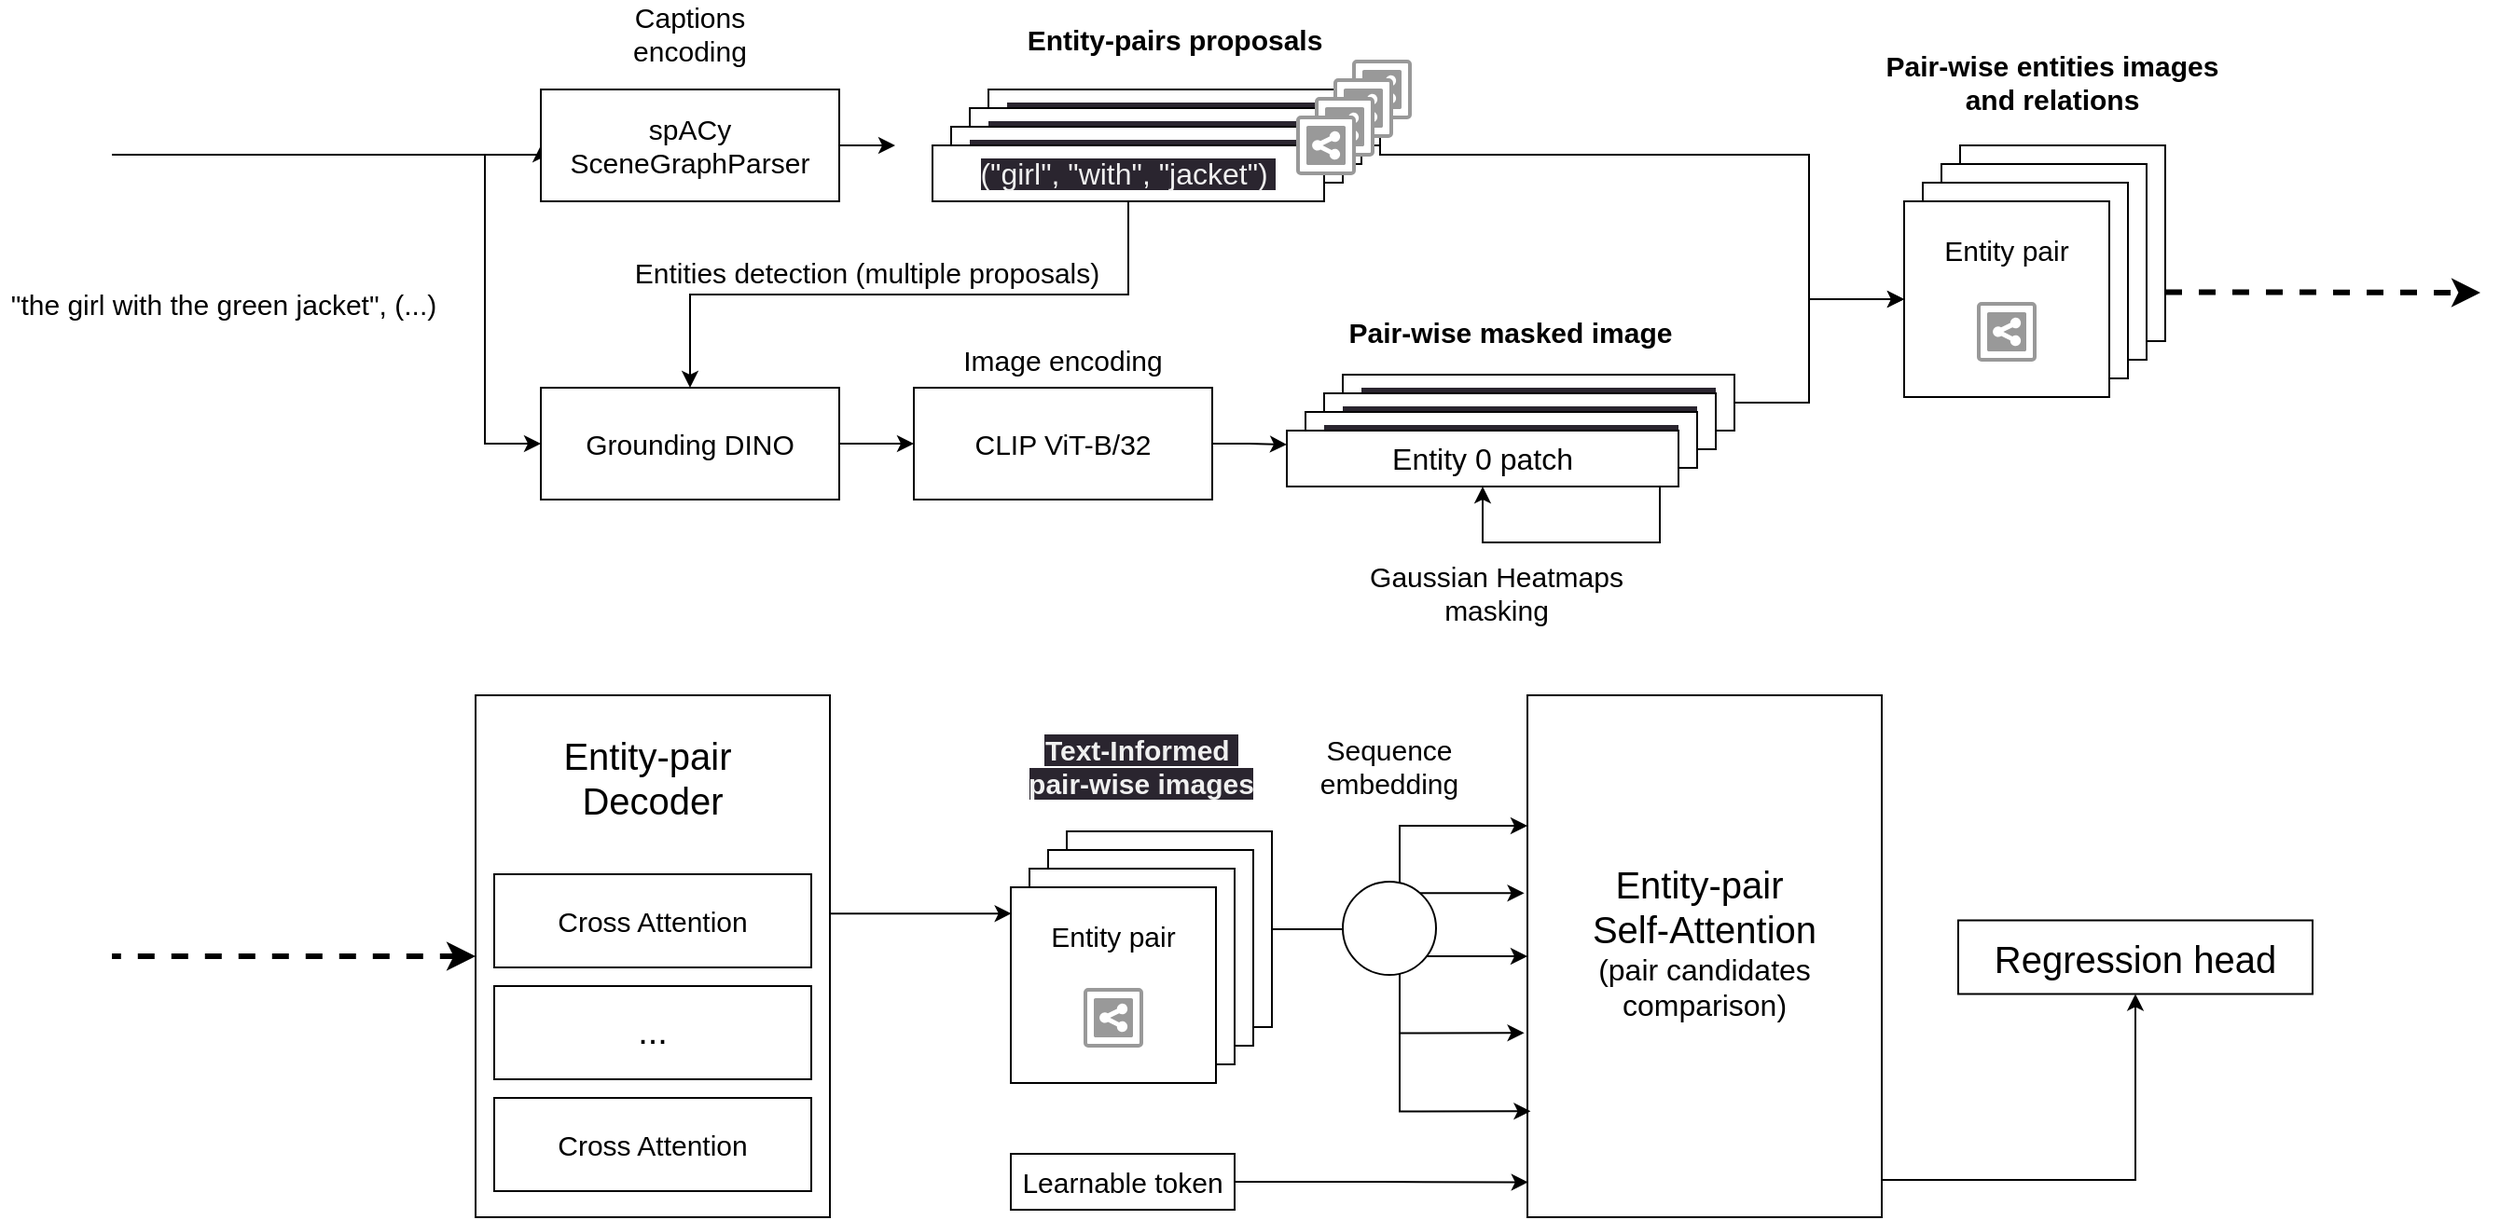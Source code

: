 <mxfile version="21.3.7" type="device">
  <diagram name="Pagina-1" id="kEziVovjsNs8uN7ADMmq">
    <mxGraphModel dx="1345" dy="734" grid="1" gridSize="10" guides="1" tooltips="1" connect="1" arrows="1" fold="1" page="1" pageScale="1" pageWidth="827" pageHeight="1169" math="0" shadow="0">
      <root>
        <mxCell id="0" />
        <mxCell id="1" parent="0" />
        <mxCell id="gjF2TH6GkfASPCd0vT3e-41" style="edgeStyle=orthogonalEdgeStyle;rounded=0;orthogonalLoop=1;jettySize=auto;html=1;entryX=0;entryY=0.5;entryDx=0;entryDy=0;" edge="1" parent="1" target="gjF2TH6GkfASPCd0vT3e-3">
          <mxGeometry relative="1" as="geometry">
            <mxPoint x="210" y="200.0" as="sourcePoint" />
            <Array as="points">
              <mxPoint x="300" y="200" />
              <mxPoint x="300" y="200" />
            </Array>
          </mxGeometry>
        </mxCell>
        <mxCell id="gjF2TH6GkfASPCd0vT3e-42" style="edgeStyle=orthogonalEdgeStyle;rounded=0;orthogonalLoop=1;jettySize=auto;html=1;entryX=0;entryY=0.5;entryDx=0;entryDy=0;" edge="1" parent="1" target="gjF2TH6GkfASPCd0vT3e-38">
          <mxGeometry relative="1" as="geometry">
            <mxPoint x="220" y="200" as="sourcePoint" />
            <Array as="points">
              <mxPoint x="410" y="200" />
              <mxPoint x="410" y="355" />
            </Array>
          </mxGeometry>
        </mxCell>
        <mxCell id="gjF2TH6GkfASPCd0vT3e-22" value="" style="edgeStyle=orthogonalEdgeStyle;rounded=0;orthogonalLoop=1;jettySize=auto;html=1;" edge="1" parent="1" source="gjF2TH6GkfASPCd0vT3e-3">
          <mxGeometry relative="1" as="geometry">
            <mxPoint x="630" y="195" as="targetPoint" />
          </mxGeometry>
        </mxCell>
        <mxCell id="gjF2TH6GkfASPCd0vT3e-3" value="spACy&lt;br&gt;SceneGraphParser" style="rounded=0;whiteSpace=wrap;html=1;fontSize=15;" vertex="1" parent="1">
          <mxGeometry x="440" y="165" width="160" height="60" as="geometry" />
        </mxCell>
        <mxCell id="gjF2TH6GkfASPCd0vT3e-36" value="Entity-pairs proposals" style="text;html=1;strokeColor=none;fillColor=none;align=center;verticalAlign=middle;whiteSpace=wrap;rounded=0;fontSize=15;fontStyle=1" vertex="1" parent="1">
          <mxGeometry x="660" y="123" width="240" height="30" as="geometry" />
        </mxCell>
        <mxCell id="gjF2TH6GkfASPCd0vT3e-37" value="Captions encoding" style="text;html=1;strokeColor=none;fillColor=none;align=center;verticalAlign=middle;whiteSpace=wrap;rounded=0;fontSize=15;" vertex="1" parent="1">
          <mxGeometry x="470" y="120" width="100" height="30" as="geometry" />
        </mxCell>
        <mxCell id="gjF2TH6GkfASPCd0vT3e-121" value="" style="edgeStyle=orthogonalEdgeStyle;rounded=0;orthogonalLoop=1;jettySize=auto;html=1;" edge="1" parent="1" source="gjF2TH6GkfASPCd0vT3e-38" target="gjF2TH6GkfASPCd0vT3e-120">
          <mxGeometry relative="1" as="geometry" />
        </mxCell>
        <mxCell id="gjF2TH6GkfASPCd0vT3e-38" value="Grounding DINO" style="rounded=0;whiteSpace=wrap;html=1;fontSize=15;" vertex="1" parent="1">
          <mxGeometry x="440" y="325" width="160" height="60" as="geometry" />
        </mxCell>
        <mxCell id="gjF2TH6GkfASPCd0vT3e-52" value="" style="group" vertex="1" connectable="0" parent="1">
          <mxGeometry x="650" y="165" width="240" height="60" as="geometry" />
        </mxCell>
        <mxCell id="gjF2TH6GkfASPCd0vT3e-24" value="&lt;span style=&quot;color: rgb(240, 240, 240); font-family: Helvetica; font-size: 16px; font-style: normal; font-variant-ligatures: normal; font-variant-caps: normal; font-weight: 400; letter-spacing: normal; orphans: 2; text-indent: 0px; text-transform: none; widows: 2; word-spacing: 0px; -webkit-text-stroke-width: 0px; background-color: rgb(42, 37, 47); text-decoration-thickness: initial; text-decoration-style: initial; text-decoration-color: initial; float: none; display: inline !important;&quot;&gt;(entity, relationship, entity)&lt;span&gt;&amp;nbsp;&lt;/span&gt;&lt;/span&gt;" style="rounded=0;whiteSpace=wrap;html=1;verticalAlign=middle;align=center;" vertex="1" parent="gjF2TH6GkfASPCd0vT3e-52">
          <mxGeometry x="30" width="210" height="30" as="geometry" />
        </mxCell>
        <mxCell id="gjF2TH6GkfASPCd0vT3e-25" value="&lt;span style=&quot;color: rgb(240, 240, 240); font-family: Helvetica; font-size: 16px; font-style: normal; font-variant-ligatures: normal; font-variant-caps: normal; font-weight: 400; letter-spacing: normal; orphans: 2; text-indent: 0px; text-transform: none; widows: 2; word-spacing: 0px; -webkit-text-stroke-width: 0px; background-color: rgb(42, 37, 47); text-decoration-thickness: initial; text-decoration-style: initial; text-decoration-color: initial; float: none; display: inline !important;&quot;&gt;(entity, relationship, entity)&lt;span&gt;&amp;nbsp;&lt;/span&gt;&lt;/span&gt;" style="rounded=0;whiteSpace=wrap;html=1;verticalAlign=middle;align=center;" vertex="1" parent="gjF2TH6GkfASPCd0vT3e-52">
          <mxGeometry x="20" y="10" width="210" height="30" as="geometry" />
        </mxCell>
        <mxCell id="gjF2TH6GkfASPCd0vT3e-28" value="&lt;span style=&quot;color: rgb(240, 240, 240); font-family: Helvetica; font-size: 16px; font-style: normal; font-variant-ligatures: normal; font-variant-caps: normal; font-weight: 400; letter-spacing: normal; orphans: 2; text-indent: 0px; text-transform: none; widows: 2; word-spacing: 0px; -webkit-text-stroke-width: 0px; background-color: rgb(42, 37, 47); text-decoration-thickness: initial; text-decoration-style: initial; text-decoration-color: initial; float: none; display: inline !important;&quot;&gt;(entity, relationship, entity)&lt;span&gt;&amp;nbsp;&lt;/span&gt;&lt;/span&gt;" style="rounded=0;whiteSpace=wrap;html=1;verticalAlign=middle;align=center;" vertex="1" parent="gjF2TH6GkfASPCd0vT3e-52">
          <mxGeometry x="10" y="20" width="210" height="30" as="geometry" />
        </mxCell>
        <mxCell id="gjF2TH6GkfASPCd0vT3e-29" value="&lt;span style=&quot;color: rgb(240, 240, 240); font-family: Helvetica; font-size: 16px; font-style: normal; font-variant-ligatures: normal; font-variant-caps: normal; font-weight: 400; letter-spacing: normal; orphans: 2; text-indent: 0px; text-transform: none; widows: 2; word-spacing: 0px; -webkit-text-stroke-width: 0px; background-color: rgb(42, 37, 47); text-decoration-thickness: initial; text-decoration-style: initial; text-decoration-color: initial; float: none; display: inline !important;&quot;&gt;(&quot;girl&quot;, &quot;with&quot;, &quot;jacket&quot;)&lt;span&gt;&amp;nbsp;&lt;/span&gt;&lt;/span&gt;" style="rounded=0;whiteSpace=wrap;html=1;verticalAlign=middle;align=center;" vertex="1" parent="gjF2TH6GkfASPCd0vT3e-52">
          <mxGeometry y="30" width="210" height="30" as="geometry" />
        </mxCell>
        <mxCell id="gjF2TH6GkfASPCd0vT3e-53" value="" style="group" vertex="1" connectable="0" parent="1">
          <mxGeometry x="840" y="318" width="240" height="60" as="geometry" />
        </mxCell>
        <mxCell id="gjF2TH6GkfASPCd0vT3e-63" style="edgeStyle=orthogonalEdgeStyle;rounded=0;orthogonalLoop=1;jettySize=auto;html=1;entryX=0.5;entryY=1;entryDx=0;entryDy=0;exitX=0.914;exitY=1.013;exitDx=0;exitDy=0;exitPerimeter=0;" edge="1" parent="gjF2TH6GkfASPCd0vT3e-53" source="gjF2TH6GkfASPCd0vT3e-48" target="gjF2TH6GkfASPCd0vT3e-49">
          <mxGeometry relative="1" as="geometry">
            <Array as="points">
              <mxPoint x="200" y="50" />
              <mxPoint x="200" y="90" />
              <mxPoint x="105" y="90" />
            </Array>
          </mxGeometry>
        </mxCell>
        <mxCell id="gjF2TH6GkfASPCd0vT3e-46" value="&lt;span style=&quot;color: rgb(240, 240, 240); font-family: Helvetica; font-size: 16px; font-style: normal; font-variant-ligatures: normal; font-variant-caps: normal; font-weight: 400; letter-spacing: normal; orphans: 2; text-indent: 0px; text-transform: none; widows: 2; word-spacing: 0px; -webkit-text-stroke-width: 0px; background-color: rgb(42, 37, 47); text-decoration-thickness: initial; text-decoration-style: initial; text-decoration-color: initial; float: none; display: inline !important;&quot;&gt;(entity, relationship, entity)&lt;span&gt;&amp;nbsp;&lt;/span&gt;&lt;/span&gt;" style="rounded=0;whiteSpace=wrap;html=1;verticalAlign=middle;align=center;" vertex="1" parent="gjF2TH6GkfASPCd0vT3e-53">
          <mxGeometry x="30" width="210" height="30" as="geometry" />
        </mxCell>
        <mxCell id="gjF2TH6GkfASPCd0vT3e-47" value="&lt;span style=&quot;color: rgb(240, 240, 240); font-family: Helvetica; font-size: 16px; font-style: normal; font-variant-ligatures: normal; font-variant-caps: normal; font-weight: 400; letter-spacing: normal; orphans: 2; text-indent: 0px; text-transform: none; widows: 2; word-spacing: 0px; -webkit-text-stroke-width: 0px; background-color: rgb(42, 37, 47); text-decoration-thickness: initial; text-decoration-style: initial; text-decoration-color: initial; float: none; display: inline !important;&quot;&gt;(entity, relationship, entity)&lt;span&gt;&amp;nbsp;&lt;/span&gt;&lt;/span&gt;" style="rounded=0;whiteSpace=wrap;html=1;verticalAlign=middle;align=center;" vertex="1" parent="gjF2TH6GkfASPCd0vT3e-53">
          <mxGeometry x="20" y="10" width="210" height="30" as="geometry" />
        </mxCell>
        <mxCell id="gjF2TH6GkfASPCd0vT3e-48" value="&lt;span style=&quot;color: rgb(240, 240, 240); font-family: Helvetica; font-size: 16px; font-style: normal; font-variant-ligatures: normal; font-variant-caps: normal; font-weight: 400; letter-spacing: normal; orphans: 2; text-indent: 0px; text-transform: none; widows: 2; word-spacing: 0px; -webkit-text-stroke-width: 0px; background-color: rgb(42, 37, 47); text-decoration-thickness: initial; text-decoration-style: initial; text-decoration-color: initial; float: none; display: inline !important;&quot;&gt;(entity, relationship, entity)&lt;span&gt;&amp;nbsp;&lt;/span&gt;&lt;/span&gt;" style="rounded=0;whiteSpace=wrap;html=1;verticalAlign=middle;align=center;" vertex="1" parent="gjF2TH6GkfASPCd0vT3e-53">
          <mxGeometry x="10" y="20" width="210" height="30" as="geometry" />
        </mxCell>
        <mxCell id="gjF2TH6GkfASPCd0vT3e-49" value="&lt;span style=&quot;font-size: 16px;&quot;&gt;Entity 0 patch&lt;/span&gt;" style="rounded=0;whiteSpace=wrap;html=1;verticalAlign=middle;align=center;" vertex="1" parent="gjF2TH6GkfASPCd0vT3e-53">
          <mxGeometry y="30" width="210" height="30" as="geometry" />
        </mxCell>
        <mxCell id="gjF2TH6GkfASPCd0vT3e-64" value="Gaussian Heatmaps masking" style="text;html=1;strokeColor=none;fillColor=none;align=center;verticalAlign=middle;whiteSpace=wrap;rounded=0;fontSize=15;" vertex="1" parent="1">
          <mxGeometry x="880" y="420" width="145" height="30" as="geometry" />
        </mxCell>
        <mxCell id="gjF2TH6GkfASPCd0vT3e-79" value="" style="group" vertex="1" connectable="0" parent="1">
          <mxGeometry x="846" y="150" width="60" height="60" as="geometry" />
        </mxCell>
        <mxCell id="gjF2TH6GkfASPCd0vT3e-71" value="" style="strokeColor=#999999;verticalLabelPosition=bottom;shadow=0;dashed=0;verticalAlign=top;strokeWidth=2;html=1;shape=mxgraph.mockup.misc.shareIcon;" vertex="1" parent="gjF2TH6GkfASPCd0vT3e-79">
          <mxGeometry x="30" width="30" height="30" as="geometry" />
        </mxCell>
        <mxCell id="gjF2TH6GkfASPCd0vT3e-76" value="" style="strokeColor=#999999;verticalLabelPosition=bottom;shadow=0;dashed=0;verticalAlign=top;strokeWidth=2;html=1;shape=mxgraph.mockup.misc.shareIcon;" vertex="1" parent="gjF2TH6GkfASPCd0vT3e-79">
          <mxGeometry x="20" y="10" width="30" height="30" as="geometry" />
        </mxCell>
        <mxCell id="gjF2TH6GkfASPCd0vT3e-77" value="" style="strokeColor=#999999;verticalLabelPosition=bottom;shadow=0;dashed=0;verticalAlign=top;strokeWidth=2;html=1;shape=mxgraph.mockup.misc.shareIcon;" vertex="1" parent="gjF2TH6GkfASPCd0vT3e-79">
          <mxGeometry x="10" y="20" width="30" height="30" as="geometry" />
        </mxCell>
        <mxCell id="gjF2TH6GkfASPCd0vT3e-78" value="" style="strokeColor=#999999;verticalLabelPosition=bottom;shadow=0;dashed=0;verticalAlign=top;strokeWidth=2;html=1;shape=mxgraph.mockup.misc.shareIcon;" vertex="1" parent="gjF2TH6GkfASPCd0vT3e-79">
          <mxGeometry y="30" width="30" height="30" as="geometry" />
        </mxCell>
        <mxCell id="gjF2TH6GkfASPCd0vT3e-99" value="" style="group" vertex="1" connectable="0" parent="1">
          <mxGeometry x="1030" y="310" width="60" height="60" as="geometry" />
        </mxCell>
        <mxCell id="gjF2TH6GkfASPCd0vT3e-88" value="" style="shape=image;html=1;verticalAlign=top;verticalLabelPosition=bottom;labelBackgroundColor=#ffffff;imageAspect=0;aspect=fixed;image=https://cdn4.iconfinder.com/data/icons/essentials-72/24/006_-_Image-128.png;container=0;" vertex="1" parent="gjF2TH6GkfASPCd0vT3e-99">
          <mxGeometry x="30" width="30" height="30" as="geometry" />
        </mxCell>
        <mxCell id="gjF2TH6GkfASPCd0vT3e-93" value="" style="shape=image;html=1;verticalAlign=top;verticalLabelPosition=bottom;labelBackgroundColor=#ffffff;imageAspect=0;aspect=fixed;image=https://cdn4.iconfinder.com/data/icons/essentials-72/24/006_-_Image-128.png;container=0;" vertex="1" parent="gjF2TH6GkfASPCd0vT3e-99">
          <mxGeometry x="20" y="8" width="30" height="30" as="geometry" />
        </mxCell>
        <mxCell id="gjF2TH6GkfASPCd0vT3e-94" value="" style="shape=image;html=1;verticalAlign=top;verticalLabelPosition=bottom;labelBackgroundColor=#ffffff;imageAspect=0;aspect=fixed;image=https://cdn4.iconfinder.com/data/icons/essentials-72/24/006_-_Image-128.png;container=0;" vertex="1" parent="gjF2TH6GkfASPCd0vT3e-99">
          <mxGeometry x="10" y="18" width="30" height="30" as="geometry" />
        </mxCell>
        <mxCell id="gjF2TH6GkfASPCd0vT3e-95" value="" style="shape=image;html=1;verticalAlign=top;verticalLabelPosition=bottom;labelBackgroundColor=#ffffff;imageAspect=0;aspect=fixed;image=https://cdn4.iconfinder.com/data/icons/essentials-72/24/006_-_Image-128.png;container=0;" vertex="1" parent="gjF2TH6GkfASPCd0vT3e-99">
          <mxGeometry y="28" width="30" height="30" as="geometry" />
        </mxCell>
        <mxCell id="gjF2TH6GkfASPCd0vT3e-107" value="" style="shape=image;verticalLabelPosition=bottom;labelBackgroundColor=default;verticalAlign=top;aspect=fixed;imageAspect=0;image=https://corporate.bclc.com/articles/winners/2023/colleagues-from-burnaby-workplace-win--7-million-playing-daily-g/_jcr_content/root/responsivegrid/article_header.coreimg.jpeg/1682373875021/petrovici%252C-iuliana-%2528in-trust%2529%252C-daily-grand%252C-group-photo.jpeg;" vertex="1" parent="1">
          <mxGeometry x="163.18" y="135" width="213.65" height="120" as="geometry" />
        </mxCell>
        <mxCell id="gjF2TH6GkfASPCd0vT3e-109" value="&quot;the girl with the green jacket&quot;, (...)" style="text;html=1;strokeColor=none;fillColor=none;align=center;verticalAlign=middle;whiteSpace=wrap;rounded=0;fontSize=15;" vertex="1" parent="1">
          <mxGeometry x="150" y="265" width="240" height="30" as="geometry" />
        </mxCell>
        <mxCell id="gjF2TH6GkfASPCd0vT3e-117" style="edgeStyle=orthogonalEdgeStyle;rounded=0;orthogonalLoop=1;jettySize=auto;html=1;exitX=0.5;exitY=1;exitDx=0;exitDy=0;entryX=0.5;entryY=0;entryDx=0;entryDy=0;" edge="1" parent="1" source="gjF2TH6GkfASPCd0vT3e-29" target="gjF2TH6GkfASPCd0vT3e-38">
          <mxGeometry relative="1" as="geometry" />
        </mxCell>
        <mxCell id="gjF2TH6GkfASPCd0vT3e-118" value="Pair-wise masked image" style="text;html=1;strokeColor=none;fillColor=none;align=center;verticalAlign=middle;whiteSpace=wrap;rounded=0;fontSize=15;fontStyle=1" vertex="1" parent="1">
          <mxGeometry x="840" y="280" width="240" height="30" as="geometry" />
        </mxCell>
        <mxCell id="gjF2TH6GkfASPCd0vT3e-119" value="Entities detection (multiple proposals)" style="text;html=1;strokeColor=none;fillColor=none;align=center;verticalAlign=middle;whiteSpace=wrap;rounded=0;fontSize=15;" vertex="1" parent="1">
          <mxGeometry x="480" y="247.5" width="270" height="30" as="geometry" />
        </mxCell>
        <mxCell id="gjF2TH6GkfASPCd0vT3e-122" style="edgeStyle=orthogonalEdgeStyle;rounded=0;orthogonalLoop=1;jettySize=auto;html=1;exitX=1;exitY=0.5;exitDx=0;exitDy=0;entryX=0;entryY=0.25;entryDx=0;entryDy=0;" edge="1" parent="1" source="gjF2TH6GkfASPCd0vT3e-120" target="gjF2TH6GkfASPCd0vT3e-49">
          <mxGeometry relative="1" as="geometry" />
        </mxCell>
        <mxCell id="gjF2TH6GkfASPCd0vT3e-120" value="CLIP ViT-B/32" style="rounded=0;whiteSpace=wrap;html=1;fontSize=15;" vertex="1" parent="1">
          <mxGeometry x="640" y="325" width="160" height="60" as="geometry" />
        </mxCell>
        <mxCell id="gjF2TH6GkfASPCd0vT3e-125" value="Image encoding" style="text;html=1;strokeColor=none;fillColor=none;align=center;verticalAlign=middle;whiteSpace=wrap;rounded=0;fontSize=15;" vertex="1" parent="1">
          <mxGeometry x="660" y="295" width="120" height="30" as="geometry" />
        </mxCell>
        <mxCell id="gjF2TH6GkfASPCd0vT3e-131" value="&lt;span style=&quot;font-size: 15px;&quot;&gt;&lt;b&gt;Pair-wise entities images and relations&lt;/b&gt;&lt;/span&gt;" style="text;html=1;strokeColor=none;fillColor=none;align=center;verticalAlign=middle;whiteSpace=wrap;rounded=0;" vertex="1" parent="1">
          <mxGeometry x="1150" y="131" width="201" height="60" as="geometry" />
        </mxCell>
        <mxCell id="gjF2TH6GkfASPCd0vT3e-173" value="" style="group" vertex="1" connectable="0" parent="1">
          <mxGeometry x="1171" y="195" width="140" height="135" as="geometry" />
        </mxCell>
        <mxCell id="gjF2TH6GkfASPCd0vT3e-140" value="" style="group" vertex="1" connectable="0" parent="gjF2TH6GkfASPCd0vT3e-173">
          <mxGeometry x="30" width="110" height="125" as="geometry" />
        </mxCell>
        <mxCell id="gjF2TH6GkfASPCd0vT3e-69" value="&lt;font style=&quot;font-size: 15px;&quot;&gt;Entity pair&lt;br&gt;&lt;br&gt;&lt;br&gt;&lt;br&gt;&lt;/font&gt;" style="rounded=0;whiteSpace=wrap;html=1;" vertex="1" parent="gjF2TH6GkfASPCd0vT3e-140">
          <mxGeometry width="110" height="105" as="geometry" />
        </mxCell>
        <mxCell id="gjF2TH6GkfASPCd0vT3e-137" value="" style="shape=image;html=1;verticalAlign=top;verticalLabelPosition=bottom;labelBackgroundColor=#ffffff;imageAspect=0;aspect=fixed;image=https://cdn4.iconfinder.com/data/icons/essentials-72/24/006_-_Image-128.png;container=0;" vertex="1" parent="gjF2TH6GkfASPCd0vT3e-140">
          <mxGeometry x="20" y="65" width="30" height="30" as="geometry" />
        </mxCell>
        <mxCell id="gjF2TH6GkfASPCd0vT3e-138" value="" style="strokeColor=#999999;verticalLabelPosition=bottom;shadow=0;dashed=0;verticalAlign=top;strokeWidth=2;html=1;shape=mxgraph.mockup.misc.shareIcon;" vertex="1" parent="gjF2TH6GkfASPCd0vT3e-140">
          <mxGeometry x="40" y="55" width="30" height="30" as="geometry" />
        </mxCell>
        <mxCell id="gjF2TH6GkfASPCd0vT3e-139" value="" style="shape=image;html=1;verticalAlign=top;verticalLabelPosition=bottom;labelBackgroundColor=#ffffff;imageAspect=0;aspect=fixed;image=https://cdn4.iconfinder.com/data/icons/essentials-72/24/006_-_Image-128.png;container=0;" vertex="1" parent="gjF2TH6GkfASPCd0vT3e-140">
          <mxGeometry x="60" y="38" width="30" height="30" as="geometry" />
        </mxCell>
        <mxCell id="gjF2TH6GkfASPCd0vT3e-153" value="" style="group" vertex="1" connectable="0" parent="gjF2TH6GkfASPCd0vT3e-140">
          <mxGeometry x="-10" y="10" width="110" height="115" as="geometry" />
        </mxCell>
        <mxCell id="gjF2TH6GkfASPCd0vT3e-154" value="&lt;font style=&quot;font-size: 15px;&quot;&gt;Entity pair&lt;br&gt;&lt;br&gt;&lt;br&gt;&lt;br&gt;&lt;/font&gt;" style="rounded=0;whiteSpace=wrap;html=1;" vertex="1" parent="gjF2TH6GkfASPCd0vT3e-153">
          <mxGeometry width="110" height="105" as="geometry" />
        </mxCell>
        <mxCell id="gjF2TH6GkfASPCd0vT3e-155" value="" style="shape=image;html=1;verticalAlign=top;verticalLabelPosition=bottom;labelBackgroundColor=#ffffff;imageAspect=0;aspect=fixed;image=https://cdn4.iconfinder.com/data/icons/essentials-72/24/006_-_Image-128.png;container=0;" vertex="1" parent="gjF2TH6GkfASPCd0vT3e-153">
          <mxGeometry x="20" y="65" width="30" height="30" as="geometry" />
        </mxCell>
        <mxCell id="gjF2TH6GkfASPCd0vT3e-156" value="" style="strokeColor=#999999;verticalLabelPosition=bottom;shadow=0;dashed=0;verticalAlign=top;strokeWidth=2;html=1;shape=mxgraph.mockup.misc.shareIcon;" vertex="1" parent="gjF2TH6GkfASPCd0vT3e-153">
          <mxGeometry x="40" y="55" width="30" height="30" as="geometry" />
        </mxCell>
        <mxCell id="gjF2TH6GkfASPCd0vT3e-157" value="" style="shape=image;html=1;verticalAlign=top;verticalLabelPosition=bottom;labelBackgroundColor=#ffffff;imageAspect=0;aspect=fixed;image=https://cdn4.iconfinder.com/data/icons/essentials-72/24/006_-_Image-128.png;container=0;" vertex="1" parent="gjF2TH6GkfASPCd0vT3e-153">
          <mxGeometry x="60" y="38" width="30" height="30" as="geometry" />
        </mxCell>
        <mxCell id="gjF2TH6GkfASPCd0vT3e-163" value="" style="group" vertex="1" connectable="0" parent="gjF2TH6GkfASPCd0vT3e-153">
          <mxGeometry x="-10" y="10" width="110" height="105" as="geometry" />
        </mxCell>
        <mxCell id="gjF2TH6GkfASPCd0vT3e-164" value="&lt;font style=&quot;font-size: 15px;&quot;&gt;Entity pair&lt;br&gt;&lt;br&gt;&lt;br&gt;&lt;br&gt;&lt;/font&gt;" style="rounded=0;whiteSpace=wrap;html=1;" vertex="1" parent="gjF2TH6GkfASPCd0vT3e-163">
          <mxGeometry width="110" height="105" as="geometry" />
        </mxCell>
        <mxCell id="gjF2TH6GkfASPCd0vT3e-165" value="" style="shape=image;html=1;verticalAlign=top;verticalLabelPosition=bottom;labelBackgroundColor=#ffffff;imageAspect=0;aspect=fixed;image=https://cdn4.iconfinder.com/data/icons/essentials-72/24/006_-_Image-128.png;container=0;" vertex="1" parent="gjF2TH6GkfASPCd0vT3e-163">
          <mxGeometry x="20" y="65" width="30" height="30" as="geometry" />
        </mxCell>
        <mxCell id="gjF2TH6GkfASPCd0vT3e-166" value="" style="strokeColor=#999999;verticalLabelPosition=bottom;shadow=0;dashed=0;verticalAlign=top;strokeWidth=2;html=1;shape=mxgraph.mockup.misc.shareIcon;" vertex="1" parent="gjF2TH6GkfASPCd0vT3e-163">
          <mxGeometry x="40" y="55" width="30" height="30" as="geometry" />
        </mxCell>
        <mxCell id="gjF2TH6GkfASPCd0vT3e-167" value="" style="shape=image;html=1;verticalAlign=top;verticalLabelPosition=bottom;labelBackgroundColor=#ffffff;imageAspect=0;aspect=fixed;image=https://cdn4.iconfinder.com/data/icons/essentials-72/24/006_-_Image-128.png;container=0;" vertex="1" parent="gjF2TH6GkfASPCd0vT3e-163">
          <mxGeometry x="60" y="38" width="30" height="30" as="geometry" />
        </mxCell>
        <mxCell id="gjF2TH6GkfASPCd0vT3e-168" value="" style="group" vertex="1" connectable="0" parent="gjF2TH6GkfASPCd0vT3e-173">
          <mxGeometry y="30" width="110" height="105" as="geometry" />
        </mxCell>
        <mxCell id="gjF2TH6GkfASPCd0vT3e-169" value="&lt;font style=&quot;font-size: 15px;&quot;&gt;Entity pair&lt;br&gt;&lt;br&gt;&lt;br&gt;&lt;br&gt;&lt;/font&gt;" style="rounded=0;whiteSpace=wrap;html=1;" vertex="1" parent="gjF2TH6GkfASPCd0vT3e-168">
          <mxGeometry width="110" height="105" as="geometry" />
        </mxCell>
        <mxCell id="gjF2TH6GkfASPCd0vT3e-170" value="" style="shape=image;html=1;verticalAlign=top;verticalLabelPosition=bottom;labelBackgroundColor=#ffffff;imageAspect=0;aspect=fixed;image=https://cdn4.iconfinder.com/data/icons/essentials-72/24/006_-_Image-128.png;container=0;" vertex="1" parent="gjF2TH6GkfASPCd0vT3e-168">
          <mxGeometry x="20" y="65" width="30" height="30" as="geometry" />
        </mxCell>
        <mxCell id="gjF2TH6GkfASPCd0vT3e-171" value="" style="strokeColor=#999999;verticalLabelPosition=bottom;shadow=0;dashed=0;verticalAlign=top;strokeWidth=2;html=1;shape=mxgraph.mockup.misc.shareIcon;" vertex="1" parent="gjF2TH6GkfASPCd0vT3e-168">
          <mxGeometry x="40" y="55" width="30" height="30" as="geometry" />
        </mxCell>
        <mxCell id="gjF2TH6GkfASPCd0vT3e-172" value="" style="shape=image;html=1;verticalAlign=top;verticalLabelPosition=bottom;labelBackgroundColor=#ffffff;imageAspect=0;aspect=fixed;image=https://cdn4.iconfinder.com/data/icons/essentials-72/24/006_-_Image-128.png;container=0;" vertex="1" parent="gjF2TH6GkfASPCd0vT3e-168">
          <mxGeometry x="60" y="38" width="30" height="30" as="geometry" />
        </mxCell>
        <mxCell id="gjF2TH6GkfASPCd0vT3e-174" style="edgeStyle=orthogonalEdgeStyle;rounded=0;orthogonalLoop=1;jettySize=auto;html=1;exitX=1;exitY=1;exitDx=0;exitDy=0;entryX=0;entryY=0.5;entryDx=0;entryDy=0;" edge="1" parent="1" source="gjF2TH6GkfASPCd0vT3e-24" target="gjF2TH6GkfASPCd0vT3e-169">
          <mxGeometry relative="1" as="geometry">
            <Array as="points">
              <mxPoint x="890" y="200" />
              <mxPoint x="1120" y="200" />
              <mxPoint x="1120" y="277" />
            </Array>
          </mxGeometry>
        </mxCell>
        <mxCell id="gjF2TH6GkfASPCd0vT3e-175" style="edgeStyle=orthogonalEdgeStyle;rounded=0;orthogonalLoop=1;jettySize=auto;html=1;entryX=0;entryY=0.5;entryDx=0;entryDy=0;" edge="1" parent="1" source="gjF2TH6GkfASPCd0vT3e-46" target="gjF2TH6GkfASPCd0vT3e-169">
          <mxGeometry relative="1" as="geometry">
            <Array as="points">
              <mxPoint x="1120" y="333" />
              <mxPoint x="1120" y="277" />
            </Array>
          </mxGeometry>
        </mxCell>
        <mxCell id="gjF2TH6GkfASPCd0vT3e-176" style="edgeStyle=orthogonalEdgeStyle;rounded=0;orthogonalLoop=1;jettySize=auto;html=1;exitX=1;exitY=0.75;exitDx=0;exitDy=0;strokeWidth=3;endArrow=classic;endFill=1;dashed=1;" edge="1" parent="1" source="gjF2TH6GkfASPCd0vT3e-69">
          <mxGeometry relative="1" as="geometry">
            <mxPoint x="1480" y="274" as="targetPoint" />
          </mxGeometry>
        </mxCell>
        <mxCell id="gjF2TH6GkfASPCd0vT3e-185" value="" style="edgeStyle=orthogonalEdgeStyle;rounded=0;orthogonalLoop=1;jettySize=auto;html=1;startArrow=classic;startFill=1;endArrow=none;endFill=0;dashed=1;strokeWidth=3;" edge="1" parent="1" source="gjF2TH6GkfASPCd0vT3e-177">
          <mxGeometry relative="1" as="geometry">
            <mxPoint x="210" y="630" as="targetPoint" />
          </mxGeometry>
        </mxCell>
        <mxCell id="gjF2TH6GkfASPCd0vT3e-208" style="edgeStyle=orthogonalEdgeStyle;rounded=0;orthogonalLoop=1;jettySize=auto;html=1;exitX=1;exitY=0.5;exitDx=0;exitDy=0;entryX=0.003;entryY=0.134;entryDx=0;entryDy=0;entryPerimeter=0;" edge="1" parent="1" source="gjF2TH6GkfASPCd0vT3e-177" target="gjF2TH6GkfASPCd0vT3e-204">
          <mxGeometry relative="1" as="geometry">
            <Array as="points">
              <mxPoint x="595" y="607" />
            </Array>
          </mxGeometry>
        </mxCell>
        <mxCell id="gjF2TH6GkfASPCd0vT3e-177" value="&lt;font style=&quot;font-size: 20px;&quot;&gt;Entity-pair&amp;nbsp;&lt;br&gt;Decoder&lt;br&gt;&lt;br&gt;&lt;br&gt;&lt;br&gt;&lt;br&gt;&lt;br&gt;&lt;br&gt;&lt;br&gt;&lt;br&gt;&lt;/font&gt;" style="rounded=0;whiteSpace=wrap;html=1;" vertex="1" parent="1">
          <mxGeometry x="405" y="490" width="190" height="280" as="geometry" />
        </mxCell>
        <mxCell id="gjF2TH6GkfASPCd0vT3e-178" value="&lt;font style=&quot;font-size: 15px;&quot;&gt;Cross Attention&lt;/font&gt;" style="rounded=0;whiteSpace=wrap;html=1;" vertex="1" parent="1">
          <mxGeometry x="415" y="706" width="170" height="50" as="geometry" />
        </mxCell>
        <mxCell id="gjF2TH6GkfASPCd0vT3e-179" value="&lt;font style=&quot;font-size: 19px;&quot;&gt;...&lt;/font&gt;" style="rounded=0;whiteSpace=wrap;html=1;" vertex="1" parent="1">
          <mxGeometry x="415" y="646" width="170" height="50" as="geometry" />
        </mxCell>
        <mxCell id="gjF2TH6GkfASPCd0vT3e-180" value="&lt;font style=&quot;font-size: 15px;&quot;&gt;Cross Attention&lt;/font&gt;" style="rounded=0;whiteSpace=wrap;html=1;" vertex="1" parent="1">
          <mxGeometry x="415" y="586" width="170" height="50" as="geometry" />
        </mxCell>
        <mxCell id="gjF2TH6GkfASPCd0vT3e-241" style="edgeStyle=orthogonalEdgeStyle;rounded=0;orthogonalLoop=1;jettySize=auto;html=1;exitX=1;exitY=0.75;exitDx=0;exitDy=0;entryX=0.5;entryY=1;entryDx=0;entryDy=0;" edge="1" parent="1" source="gjF2TH6GkfASPCd0vT3e-181" target="gjF2TH6GkfASPCd0vT3e-239">
          <mxGeometry relative="1" as="geometry">
            <Array as="points">
              <mxPoint x="1159" y="750" />
              <mxPoint x="1295" y="750" />
            </Array>
          </mxGeometry>
        </mxCell>
        <mxCell id="gjF2TH6GkfASPCd0vT3e-181" value="&lt;font style=&quot;&quot;&gt;&lt;span style=&quot;font-size: 20px;&quot;&gt;Entity-pair&amp;nbsp;&lt;/span&gt;&lt;br&gt;&lt;span style=&quot;font-size: 20px;&quot;&gt;Self-Attention&lt;/span&gt;&lt;br&gt;&lt;font style=&quot;font-size: 16px;&quot;&gt;(pair candidates comparison)&lt;/font&gt;&lt;br&gt;&lt;br&gt;&lt;/font&gt;" style="rounded=0;whiteSpace=wrap;html=1;" vertex="1" parent="1">
          <mxGeometry x="969" y="490" width="190" height="280" as="geometry" />
        </mxCell>
        <mxCell id="gjF2TH6GkfASPCd0vT3e-186" value="&lt;b&gt;&lt;span style=&quot;color: rgb(240, 240, 240); font-family: Helvetica; font-size: 15px; font-style: normal; font-variant-ligatures: normal; font-variant-caps: normal; letter-spacing: normal; orphans: 2; text-align: center; text-indent: 0px; text-transform: none; widows: 2; word-spacing: 0px; -webkit-text-stroke-width: 0px; background-color: rgb(42, 37, 47); text-decoration-thickness: initial; text-decoration-style: initial; text-decoration-color: initial; float: none; display: inline !important;&quot;&gt;Text-Informed&amp;nbsp; &lt;br&gt;pair-wise images&lt;br&gt;&lt;/span&gt;&lt;/b&gt;" style="text;html=1;strokeColor=none;fillColor=none;align=center;verticalAlign=middle;whiteSpace=wrap;rounded=0;" vertex="1" parent="1">
          <mxGeometry x="680" y="498" width="164" height="60" as="geometry" />
        </mxCell>
        <mxCell id="gjF2TH6GkfASPCd0vT3e-187" value="" style="group" vertex="1" connectable="0" parent="1">
          <mxGeometry x="692" y="563" width="140" height="135" as="geometry" />
        </mxCell>
        <mxCell id="gjF2TH6GkfASPCd0vT3e-188" value="" style="group" vertex="1" connectable="0" parent="gjF2TH6GkfASPCd0vT3e-187">
          <mxGeometry x="30" width="110" height="125" as="geometry" />
        </mxCell>
        <mxCell id="gjF2TH6GkfASPCd0vT3e-189" value="&lt;font style=&quot;font-size: 15px;&quot;&gt;Entity pair&lt;br&gt;&lt;br&gt;&lt;br&gt;&lt;br&gt;&lt;/font&gt;" style="rounded=0;whiteSpace=wrap;html=1;" vertex="1" parent="gjF2TH6GkfASPCd0vT3e-188">
          <mxGeometry width="110" height="105" as="geometry" />
        </mxCell>
        <mxCell id="gjF2TH6GkfASPCd0vT3e-190" value="" style="shape=image;html=1;verticalAlign=top;verticalLabelPosition=bottom;labelBackgroundColor=#ffffff;imageAspect=0;aspect=fixed;image=https://cdn4.iconfinder.com/data/icons/essentials-72/24/006_-_Image-128.png;container=0;" vertex="1" parent="gjF2TH6GkfASPCd0vT3e-188">
          <mxGeometry x="20" y="65" width="30" height="30" as="geometry" />
        </mxCell>
        <mxCell id="gjF2TH6GkfASPCd0vT3e-191" value="" style="strokeColor=#999999;verticalLabelPosition=bottom;shadow=0;dashed=0;verticalAlign=top;strokeWidth=2;html=1;shape=mxgraph.mockup.misc.shareIcon;" vertex="1" parent="gjF2TH6GkfASPCd0vT3e-188">
          <mxGeometry x="40" y="55" width="30" height="30" as="geometry" />
        </mxCell>
        <mxCell id="gjF2TH6GkfASPCd0vT3e-192" value="" style="shape=image;html=1;verticalAlign=top;verticalLabelPosition=bottom;labelBackgroundColor=#ffffff;imageAspect=0;aspect=fixed;image=https://cdn4.iconfinder.com/data/icons/essentials-72/24/006_-_Image-128.png;container=0;" vertex="1" parent="gjF2TH6GkfASPCd0vT3e-188">
          <mxGeometry x="60" y="38" width="30" height="30" as="geometry" />
        </mxCell>
        <mxCell id="gjF2TH6GkfASPCd0vT3e-193" value="" style="group" vertex="1" connectable="0" parent="gjF2TH6GkfASPCd0vT3e-188">
          <mxGeometry x="-10" y="10" width="110" height="115" as="geometry" />
        </mxCell>
        <mxCell id="gjF2TH6GkfASPCd0vT3e-194" value="&lt;font style=&quot;font-size: 15px;&quot;&gt;Entity pair&lt;br&gt;&lt;br&gt;&lt;br&gt;&lt;br&gt;&lt;/font&gt;" style="rounded=0;whiteSpace=wrap;html=1;" vertex="1" parent="gjF2TH6GkfASPCd0vT3e-193">
          <mxGeometry width="110" height="105" as="geometry" />
        </mxCell>
        <mxCell id="gjF2TH6GkfASPCd0vT3e-195" value="" style="shape=image;html=1;verticalAlign=top;verticalLabelPosition=bottom;labelBackgroundColor=#ffffff;imageAspect=0;aspect=fixed;image=https://cdn4.iconfinder.com/data/icons/essentials-72/24/006_-_Image-128.png;container=0;" vertex="1" parent="gjF2TH6GkfASPCd0vT3e-193">
          <mxGeometry x="20" y="65" width="30" height="30" as="geometry" />
        </mxCell>
        <mxCell id="gjF2TH6GkfASPCd0vT3e-196" value="" style="strokeColor=#999999;verticalLabelPosition=bottom;shadow=0;dashed=0;verticalAlign=top;strokeWidth=2;html=1;shape=mxgraph.mockup.misc.shareIcon;" vertex="1" parent="gjF2TH6GkfASPCd0vT3e-193">
          <mxGeometry x="40" y="55" width="30" height="30" as="geometry" />
        </mxCell>
        <mxCell id="gjF2TH6GkfASPCd0vT3e-197" value="" style="shape=image;html=1;verticalAlign=top;verticalLabelPosition=bottom;labelBackgroundColor=#ffffff;imageAspect=0;aspect=fixed;image=https://cdn4.iconfinder.com/data/icons/essentials-72/24/006_-_Image-128.png;container=0;" vertex="1" parent="gjF2TH6GkfASPCd0vT3e-193">
          <mxGeometry x="60" y="38" width="30" height="30" as="geometry" />
        </mxCell>
        <mxCell id="gjF2TH6GkfASPCd0vT3e-198" value="" style="group" vertex="1" connectable="0" parent="gjF2TH6GkfASPCd0vT3e-193">
          <mxGeometry x="-10" y="10" width="110" height="105" as="geometry" />
        </mxCell>
        <mxCell id="gjF2TH6GkfASPCd0vT3e-199" value="&lt;font style=&quot;font-size: 15px;&quot;&gt;Entity pair&lt;br&gt;&lt;br&gt;&lt;br&gt;&lt;br&gt;&lt;/font&gt;" style="rounded=0;whiteSpace=wrap;html=1;" vertex="1" parent="gjF2TH6GkfASPCd0vT3e-198">
          <mxGeometry width="110" height="105" as="geometry" />
        </mxCell>
        <mxCell id="gjF2TH6GkfASPCd0vT3e-200" value="" style="shape=image;html=1;verticalAlign=top;verticalLabelPosition=bottom;labelBackgroundColor=#ffffff;imageAspect=0;aspect=fixed;image=https://cdn4.iconfinder.com/data/icons/essentials-72/24/006_-_Image-128.png;container=0;" vertex="1" parent="gjF2TH6GkfASPCd0vT3e-198">
          <mxGeometry x="20" y="65" width="30" height="30" as="geometry" />
        </mxCell>
        <mxCell id="gjF2TH6GkfASPCd0vT3e-201" value="" style="strokeColor=#999999;verticalLabelPosition=bottom;shadow=0;dashed=0;verticalAlign=top;strokeWidth=2;html=1;shape=mxgraph.mockup.misc.shareIcon;" vertex="1" parent="gjF2TH6GkfASPCd0vT3e-198">
          <mxGeometry x="40" y="55" width="30" height="30" as="geometry" />
        </mxCell>
        <mxCell id="gjF2TH6GkfASPCd0vT3e-202" value="" style="shape=image;html=1;verticalAlign=top;verticalLabelPosition=bottom;labelBackgroundColor=#ffffff;imageAspect=0;aspect=fixed;image=https://cdn4.iconfinder.com/data/icons/essentials-72/24/006_-_Image-128.png;container=0;" vertex="1" parent="gjF2TH6GkfASPCd0vT3e-198">
          <mxGeometry x="60" y="38" width="30" height="30" as="geometry" />
        </mxCell>
        <mxCell id="gjF2TH6GkfASPCd0vT3e-203" value="" style="group" vertex="1" connectable="0" parent="gjF2TH6GkfASPCd0vT3e-187">
          <mxGeometry y="30" width="110" height="105" as="geometry" />
        </mxCell>
        <mxCell id="gjF2TH6GkfASPCd0vT3e-204" value="&lt;font style=&quot;font-size: 15px;&quot;&gt;Entity pair&lt;br&gt;&lt;br&gt;&lt;br&gt;&lt;br&gt;&lt;/font&gt;" style="rounded=0;whiteSpace=wrap;html=1;" vertex="1" parent="gjF2TH6GkfASPCd0vT3e-203">
          <mxGeometry width="110" height="105" as="geometry" />
        </mxCell>
        <mxCell id="gjF2TH6GkfASPCd0vT3e-205" value="" style="shape=image;html=1;verticalAlign=top;verticalLabelPosition=bottom;labelBackgroundColor=#ffffff;imageAspect=0;aspect=fixed;image=https://cdn4.iconfinder.com/data/icons/essentials-72/24/006_-_Image-128.png;container=0;" vertex="1" parent="gjF2TH6GkfASPCd0vT3e-203">
          <mxGeometry x="20" y="65" width="30" height="30" as="geometry" />
        </mxCell>
        <mxCell id="gjF2TH6GkfASPCd0vT3e-206" value="" style="strokeColor=#999999;verticalLabelPosition=bottom;shadow=0;dashed=0;verticalAlign=top;strokeWidth=2;html=1;shape=mxgraph.mockup.misc.shareIcon;" vertex="1" parent="gjF2TH6GkfASPCd0vT3e-203">
          <mxGeometry x="40" y="55" width="30" height="30" as="geometry" />
        </mxCell>
        <mxCell id="gjF2TH6GkfASPCd0vT3e-207" value="" style="shape=image;html=1;verticalAlign=top;verticalLabelPosition=bottom;labelBackgroundColor=#ffffff;imageAspect=0;aspect=fixed;image=https://cdn4.iconfinder.com/data/icons/essentials-72/24/006_-_Image-128.png;container=0;" vertex="1" parent="gjF2TH6GkfASPCd0vT3e-203">
          <mxGeometry x="60" y="38" width="30" height="30" as="geometry" />
        </mxCell>
        <mxCell id="gjF2TH6GkfASPCd0vT3e-209" style="edgeStyle=orthogonalEdgeStyle;rounded=0;orthogonalLoop=1;jettySize=auto;html=1;exitX=1;exitY=0.5;exitDx=0;exitDy=0;entryX=0;entryY=0.25;entryDx=0;entryDy=0;" edge="1" parent="1" source="gjF2TH6GkfASPCd0vT3e-189" target="gjF2TH6GkfASPCd0vT3e-181">
          <mxGeometry relative="1" as="geometry" />
        </mxCell>
        <mxCell id="gjF2TH6GkfASPCd0vT3e-210" style="edgeStyle=orthogonalEdgeStyle;rounded=0;orthogonalLoop=1;jettySize=auto;html=1;exitX=1;exitY=0.5;exitDx=0;exitDy=0;entryX=-0.009;entryY=0.379;entryDx=0;entryDy=0;entryPerimeter=0;" edge="1" parent="1" source="gjF2TH6GkfASPCd0vT3e-189" target="gjF2TH6GkfASPCd0vT3e-181">
          <mxGeometry relative="1" as="geometry" />
        </mxCell>
        <mxCell id="gjF2TH6GkfASPCd0vT3e-211" style="edgeStyle=orthogonalEdgeStyle;rounded=0;orthogonalLoop=1;jettySize=auto;html=1;exitX=1;exitY=0.5;exitDx=0;exitDy=0;entryX=0;entryY=0.5;entryDx=0;entryDy=0;" edge="1" parent="1" source="gjF2TH6GkfASPCd0vT3e-189" target="gjF2TH6GkfASPCd0vT3e-181">
          <mxGeometry relative="1" as="geometry" />
        </mxCell>
        <mxCell id="gjF2TH6GkfASPCd0vT3e-212" style="edgeStyle=orthogonalEdgeStyle;rounded=0;orthogonalLoop=1;jettySize=auto;html=1;exitX=1;exitY=0.5;exitDx=0;exitDy=0;entryX=-0.009;entryY=0.647;entryDx=0;entryDy=0;entryPerimeter=0;" edge="1" parent="1" source="gjF2TH6GkfASPCd0vT3e-189" target="gjF2TH6GkfASPCd0vT3e-181">
          <mxGeometry relative="1" as="geometry" />
        </mxCell>
        <mxCell id="gjF2TH6GkfASPCd0vT3e-213" style="edgeStyle=orthogonalEdgeStyle;rounded=0;orthogonalLoop=1;jettySize=auto;html=1;exitX=1;exitY=0.5;exitDx=0;exitDy=0;entryX=0.009;entryY=0.797;entryDx=0;entryDy=0;entryPerimeter=0;" edge="1" parent="1" source="gjF2TH6GkfASPCd0vT3e-189" target="gjF2TH6GkfASPCd0vT3e-181">
          <mxGeometry relative="1" as="geometry" />
        </mxCell>
        <mxCell id="gjF2TH6GkfASPCd0vT3e-242" style="edgeStyle=orthogonalEdgeStyle;rounded=0;orthogonalLoop=1;jettySize=auto;html=1;entryX=0.002;entryY=0.933;entryDx=0;entryDy=0;entryPerimeter=0;" edge="1" parent="1" source="gjF2TH6GkfASPCd0vT3e-235" target="gjF2TH6GkfASPCd0vT3e-181">
          <mxGeometry relative="1" as="geometry" />
        </mxCell>
        <mxCell id="gjF2TH6GkfASPCd0vT3e-235" value="Learnable token" style="rounded=0;whiteSpace=wrap;html=1;fontSize=15;" vertex="1" parent="1">
          <mxGeometry x="692" y="736" width="120" height="30" as="geometry" />
        </mxCell>
        <mxCell id="gjF2TH6GkfASPCd0vT3e-239" value="&lt;font style=&quot;font-size: 20px;&quot;&gt;Regression head&lt;br&gt;&lt;/font&gt;" style="rounded=0;whiteSpace=wrap;html=1;" vertex="1" parent="1">
          <mxGeometry x="1200" y="610.75" width="190" height="39.5" as="geometry" />
        </mxCell>
        <mxCell id="gjF2TH6GkfASPCd0vT3e-246" value="" style="group" vertex="1" connectable="0" parent="1">
          <mxGeometry x="870" y="590" width="50" height="50" as="geometry" />
        </mxCell>
        <mxCell id="gjF2TH6GkfASPCd0vT3e-244" value="" style="ellipse;whiteSpace=wrap;html=1;aspect=fixed;fillColor=#FFFFFF;" vertex="1" parent="gjF2TH6GkfASPCd0vT3e-246">
          <mxGeometry width="50" height="50" as="geometry" />
        </mxCell>
        <mxCell id="gjF2TH6GkfASPCd0vT3e-245" value="" style="shape=image;verticalLabelPosition=bottom;labelBackgroundColor=default;verticalAlign=top;aspect=fixed;imageAspect=0;image=https://static.thenounproject.com/png/1176481-200.png;" vertex="1" parent="gjF2TH6GkfASPCd0vT3e-246">
          <mxGeometry x="3.125" y="3.125" width="43.75" height="43.75" as="geometry" />
        </mxCell>
        <mxCell id="gjF2TH6GkfASPCd0vT3e-247" value="Sequence&lt;br style=&quot;font-size: 15px;&quot;&gt;embedding" style="text;html=1;strokeColor=none;fillColor=none;align=center;verticalAlign=middle;whiteSpace=wrap;rounded=0;fontSize=15;" vertex="1" parent="1">
          <mxGeometry x="865" y="513" width="60" height="30" as="geometry" />
        </mxCell>
      </root>
    </mxGraphModel>
  </diagram>
</mxfile>
